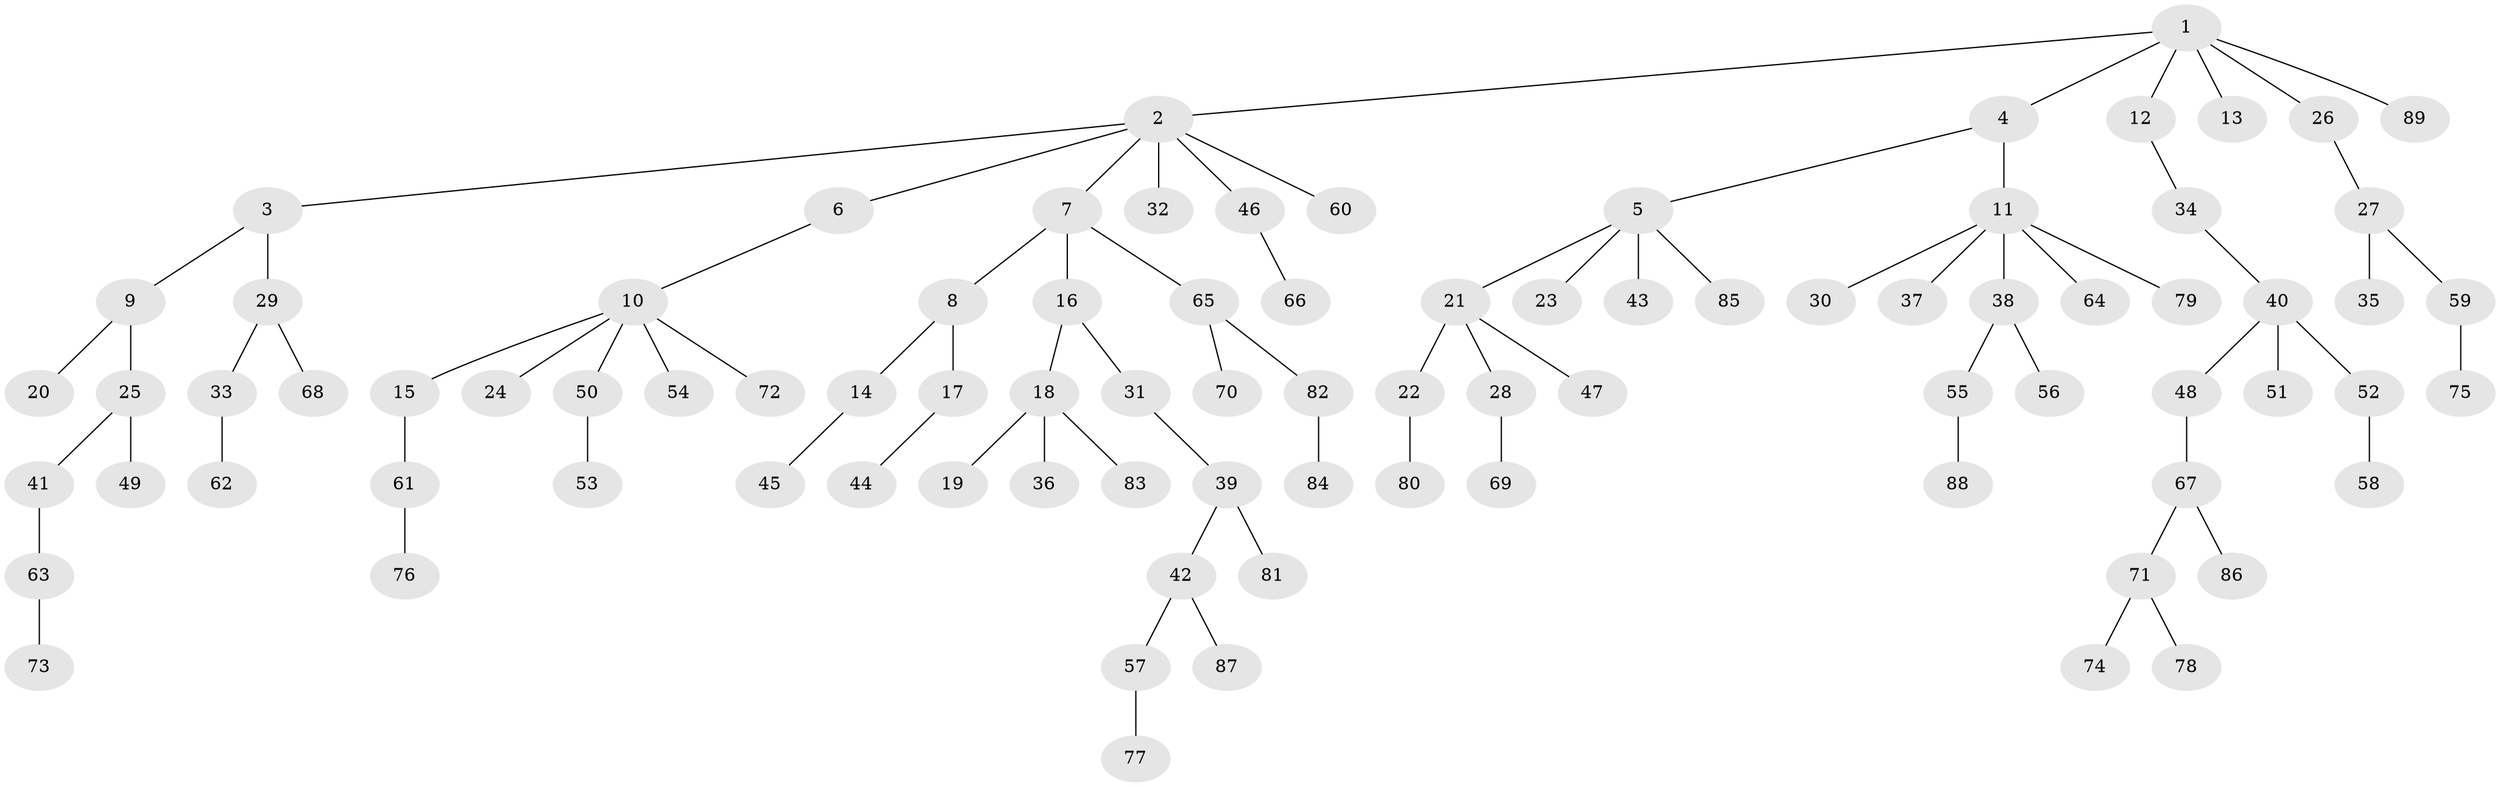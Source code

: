 // coarse degree distribution, {6: 0.04838709677419355, 3: 0.12903225806451613, 4: 0.04838709677419355, 2: 0.1935483870967742, 5: 0.03225806451612903, 1: 0.5483870967741935}
// Generated by graph-tools (version 1.1) at 2025/52/02/27/25 19:52:12]
// undirected, 89 vertices, 88 edges
graph export_dot {
graph [start="1"]
  node [color=gray90,style=filled];
  1;
  2;
  3;
  4;
  5;
  6;
  7;
  8;
  9;
  10;
  11;
  12;
  13;
  14;
  15;
  16;
  17;
  18;
  19;
  20;
  21;
  22;
  23;
  24;
  25;
  26;
  27;
  28;
  29;
  30;
  31;
  32;
  33;
  34;
  35;
  36;
  37;
  38;
  39;
  40;
  41;
  42;
  43;
  44;
  45;
  46;
  47;
  48;
  49;
  50;
  51;
  52;
  53;
  54;
  55;
  56;
  57;
  58;
  59;
  60;
  61;
  62;
  63;
  64;
  65;
  66;
  67;
  68;
  69;
  70;
  71;
  72;
  73;
  74;
  75;
  76;
  77;
  78;
  79;
  80;
  81;
  82;
  83;
  84;
  85;
  86;
  87;
  88;
  89;
  1 -- 2;
  1 -- 4;
  1 -- 12;
  1 -- 13;
  1 -- 26;
  1 -- 89;
  2 -- 3;
  2 -- 6;
  2 -- 7;
  2 -- 32;
  2 -- 46;
  2 -- 60;
  3 -- 9;
  3 -- 29;
  4 -- 5;
  4 -- 11;
  5 -- 21;
  5 -- 23;
  5 -- 43;
  5 -- 85;
  6 -- 10;
  7 -- 8;
  7 -- 16;
  7 -- 65;
  8 -- 14;
  8 -- 17;
  9 -- 20;
  9 -- 25;
  10 -- 15;
  10 -- 24;
  10 -- 50;
  10 -- 54;
  10 -- 72;
  11 -- 30;
  11 -- 37;
  11 -- 38;
  11 -- 64;
  11 -- 79;
  12 -- 34;
  14 -- 45;
  15 -- 61;
  16 -- 18;
  16 -- 31;
  17 -- 44;
  18 -- 19;
  18 -- 36;
  18 -- 83;
  21 -- 22;
  21 -- 28;
  21 -- 47;
  22 -- 80;
  25 -- 41;
  25 -- 49;
  26 -- 27;
  27 -- 35;
  27 -- 59;
  28 -- 69;
  29 -- 33;
  29 -- 68;
  31 -- 39;
  33 -- 62;
  34 -- 40;
  38 -- 55;
  38 -- 56;
  39 -- 42;
  39 -- 81;
  40 -- 48;
  40 -- 51;
  40 -- 52;
  41 -- 63;
  42 -- 57;
  42 -- 87;
  46 -- 66;
  48 -- 67;
  50 -- 53;
  52 -- 58;
  55 -- 88;
  57 -- 77;
  59 -- 75;
  61 -- 76;
  63 -- 73;
  65 -- 70;
  65 -- 82;
  67 -- 71;
  67 -- 86;
  71 -- 74;
  71 -- 78;
  82 -- 84;
}
